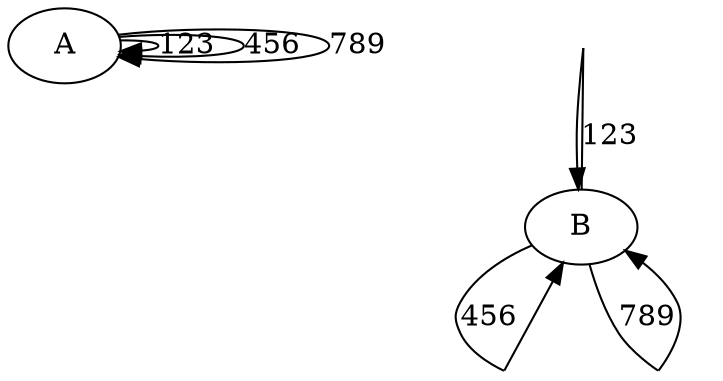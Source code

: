 digraph demo_invisible
{
   A -> A [labeldistance="5" label="123   "];
   A -> A [labeldistance="5" label="456   "];
   A -> A [labeldistance="5" label="789   "];

   B2 [fixedsize=true height=0 style=invis];
   B3 [fixedsize=true height=0 style=invis];
   B4 [fixedsize=true height=0 style=invis];

   B -> B2 [dir=none label="123"]; B2 -> B;
   B -> B3 [dir=none label="456"]; B3 -> B;
   B -> B4 [dir=none label="789"]; B4 -> B;
}